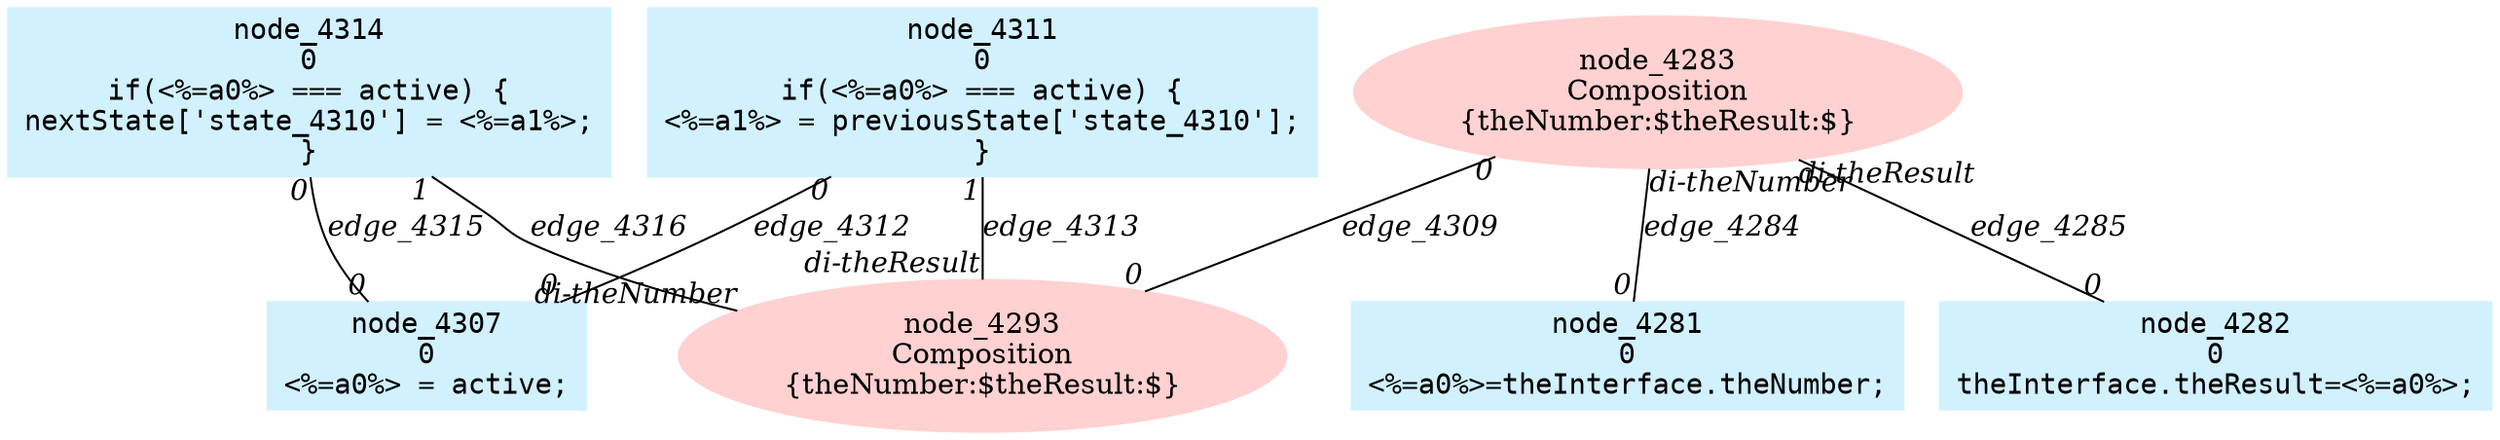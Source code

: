 digraph g{node_4283 [shape=ellipse, style=filled, color="#ffd1d1", label="node_4283
Composition
{theNumber:$theResult:$}" ]
node_4293 [shape=ellipse, style=filled, color="#ffd1d1", label="node_4293
Composition
{theNumber:$theResult:$}" ]
node_4281 [shape=box, style=filled, color="#d1f1ff", fontname="Courier", label="node_4281
0
<%=a0%>=theInterface.theNumber;
" ]
node_4282 [shape=box, style=filled, color="#d1f1ff", fontname="Courier", label="node_4282
0
theInterface.theResult=<%=a0%>;
" ]
node_4307 [shape=box, style=filled, color="#d1f1ff", fontname="Courier", label="node_4307
0
<%=a0%> = active;
" ]
node_4311 [shape=box, style=filled, color="#d1f1ff", fontname="Courier", label="node_4311
0
if(<%=a0%> === active) {
<%=a1%> = previousState['state_4310'];
}
" ]
node_4314 [shape=box, style=filled, color="#d1f1ff", fontname="Courier", label="node_4314
0
if(<%=a0%> === active) {
nextState['state_4310'] = <%=a1%>;
}
" ]
node_4283 -> node_4281 [dir=none, arrowHead=none, fontname="Times-Italic", label="edge_4284",  headlabel="0", taillabel="di-theNumber" ]
node_4283 -> node_4282 [dir=none, arrowHead=none, fontname="Times-Italic", label="edge_4285",  headlabel="0", taillabel="di-theResult" ]
node_4283 -> node_4293 [dir=none, arrowHead=none, fontname="Times-Italic", label="edge_4309",  headlabel="0", taillabel="0" ]
node_4311 -> node_4307 [dir=none, arrowHead=none, fontname="Times-Italic", label="edge_4312",  headlabel="0", taillabel="0" ]
node_4311 -> node_4293 [dir=none, arrowHead=none, fontname="Times-Italic", label="edge_4313",  headlabel="di-theResult", taillabel="1" ]
node_4314 -> node_4307 [dir=none, arrowHead=none, fontname="Times-Italic", label="edge_4315",  headlabel="0", taillabel="0" ]
node_4314 -> node_4293 [dir=none, arrowHead=none, fontname="Times-Italic", label="edge_4316",  headlabel="di-theNumber", taillabel="1" ]
}